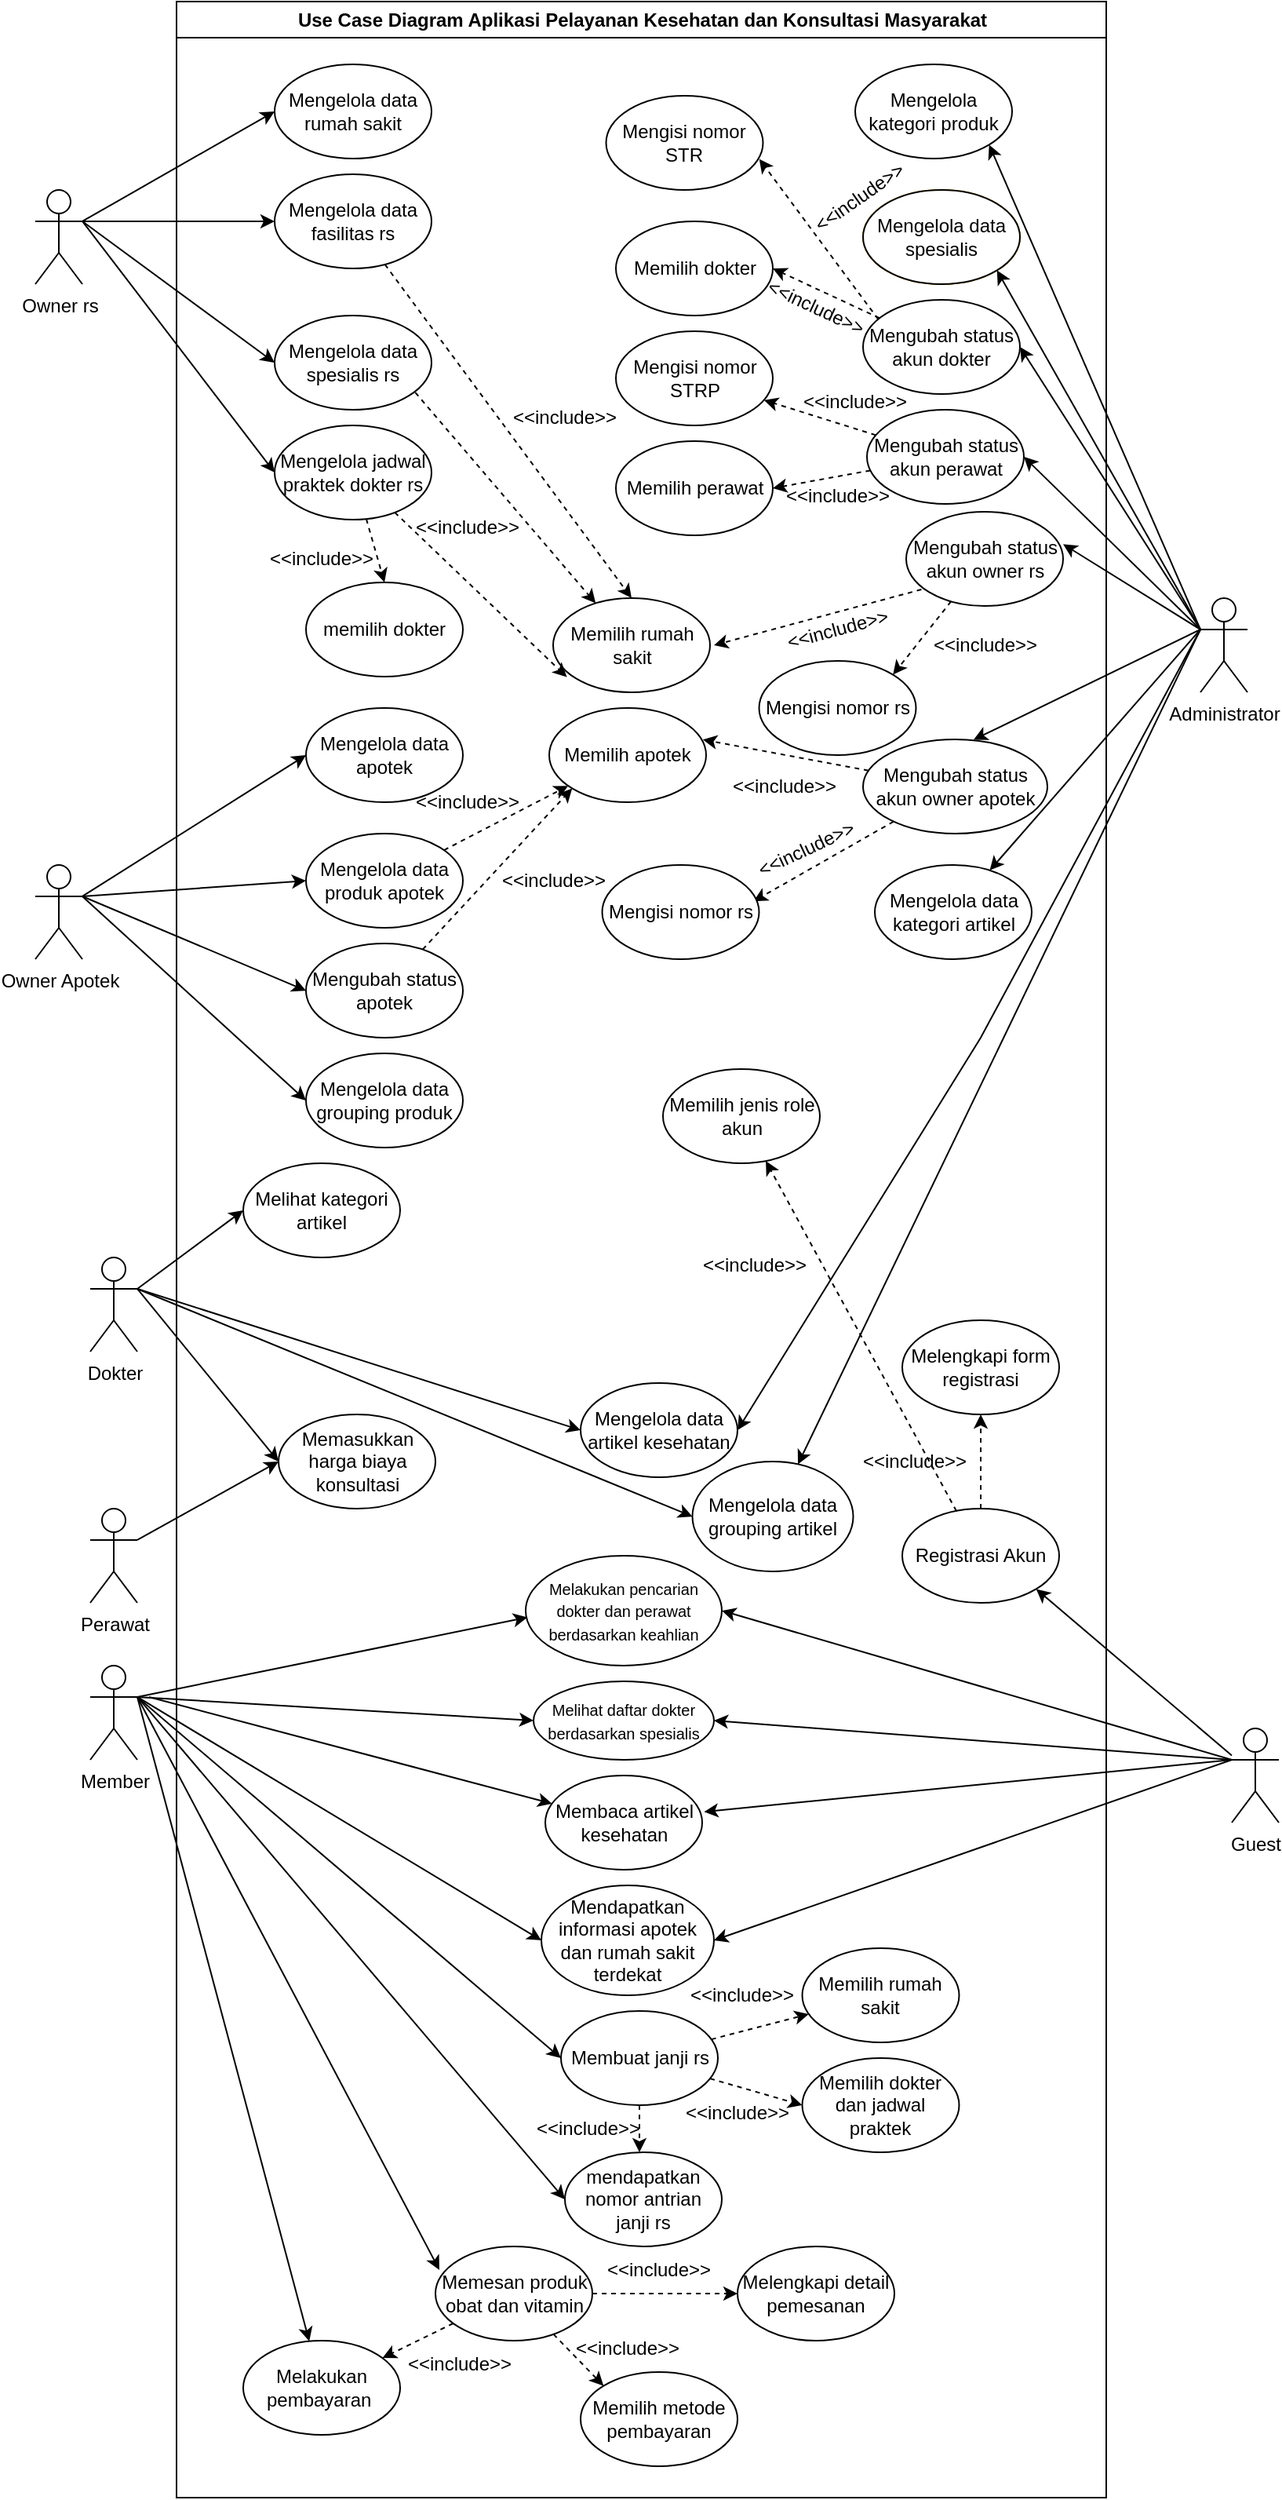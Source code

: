<mxfile version="20.8.16" type="device"><diagram name="Page-1" id="GvjLa5UEwB27prtnPr3w"><mxGraphModel dx="1480" dy="-1323" grid="1" gridSize="10" guides="1" tooltips="1" connect="1" arrows="1" fold="1" page="1" pageScale="1" pageWidth="850" pageHeight="1100" math="0" shadow="0"><root><mxCell id="0"/><mxCell id="1" parent="0"/><mxCell id="4GWOqWa7a7GXYhZyGFp1-2" value="Use Case Diagram Aplikasi Pelayanan Kesehatan dan Konsultasi Masyarakat" style="swimlane;whiteSpace=wrap;html=1;" parent="1" vertex="1"><mxGeometry x="197.5" y="2260" width="592.5" height="1590" as="geometry"/></mxCell><mxCell id="4GWOqWa7a7GXYhZyGFp1-3" style="rounded=0;orthogonalLoop=1;jettySize=auto;html=1;dashed=1;" parent="4GWOqWa7a7GXYhZyGFp1-2" source="4GWOqWa7a7GXYhZyGFp1-5" target="4GWOqWa7a7GXYhZyGFp1-6" edge="1"><mxGeometry relative="1" as="geometry"/></mxCell><mxCell id="4GWOqWa7a7GXYhZyGFp1-4" style="rounded=0;orthogonalLoop=1;jettySize=auto;html=1;dashed=1;" parent="4GWOqWa7a7GXYhZyGFp1-2" source="4GWOqWa7a7GXYhZyGFp1-5" target="4GWOqWa7a7GXYhZyGFp1-7" edge="1"><mxGeometry relative="1" as="geometry"/></mxCell><mxCell id="4GWOqWa7a7GXYhZyGFp1-5" value="Registrasi Akun" style="ellipse;whiteSpace=wrap;html=1;" parent="4GWOqWa7a7GXYhZyGFp1-2" vertex="1"><mxGeometry x="462.5" y="960" width="100" height="60" as="geometry"/></mxCell><mxCell id="4GWOqWa7a7GXYhZyGFp1-6" value="Melengkapi form registrasi" style="ellipse;whiteSpace=wrap;html=1;" parent="4GWOqWa7a7GXYhZyGFp1-2" vertex="1"><mxGeometry x="462.5" y="840" width="100" height="60" as="geometry"/></mxCell><mxCell id="4GWOqWa7a7GXYhZyGFp1-7" value="Memilih jenis role akun" style="ellipse;whiteSpace=wrap;html=1;" parent="4GWOqWa7a7GXYhZyGFp1-2" vertex="1"><mxGeometry x="310" y="680" width="100" height="60" as="geometry"/></mxCell><mxCell id="4GWOqWa7a7GXYhZyGFp1-8" value="&amp;lt;&amp;lt;include&amp;gt;&amp;gt;" style="text;html=1;strokeColor=none;fillColor=none;align=center;verticalAlign=middle;whiteSpace=wrap;rounded=0;" parent="4GWOqWa7a7GXYhZyGFp1-2" vertex="1"><mxGeometry x="338.75" y="790" width="60" height="30" as="geometry"/></mxCell><mxCell id="4GWOqWa7a7GXYhZyGFp1-9" value="&amp;lt;&amp;lt;include&amp;gt;&amp;gt;" style="text;html=1;strokeColor=none;fillColor=none;align=center;verticalAlign=middle;whiteSpace=wrap;rounded=0;" parent="4GWOqWa7a7GXYhZyGFp1-2" vertex="1"><mxGeometry x="440" y="915" width="60" height="30" as="geometry"/></mxCell><mxCell id="4GWOqWa7a7GXYhZyGFp1-13" value="Mengelola data rumah sakit" style="ellipse;whiteSpace=wrap;html=1;" parent="4GWOqWa7a7GXYhZyGFp1-2" vertex="1"><mxGeometry x="62.5" y="40" width="100" height="60" as="geometry"/></mxCell><mxCell id="4GWOqWa7a7GXYhZyGFp1-14" style="rounded=0;orthogonalLoop=1;jettySize=auto;html=1;dashed=1;entryX=0.5;entryY=0;entryDx=0;entryDy=0;" parent="4GWOqWa7a7GXYhZyGFp1-2" source="4GWOqWa7a7GXYhZyGFp1-15" target="4GWOqWa7a7GXYhZyGFp1-18" edge="1"><mxGeometry relative="1" as="geometry"/></mxCell><mxCell id="4GWOqWa7a7GXYhZyGFp1-15" value="Mengelola data fasilitas rs" style="ellipse;whiteSpace=wrap;html=1;" parent="4GWOqWa7a7GXYhZyGFp1-2" vertex="1"><mxGeometry x="62.5" y="110" width="100" height="60" as="geometry"/></mxCell><mxCell id="4GWOqWa7a7GXYhZyGFp1-16" style="rounded=0;orthogonalLoop=1;jettySize=auto;html=1;exitX=0.897;exitY=0.818;exitDx=0;exitDy=0;exitPerimeter=0;dashed=1;" parent="4GWOqWa7a7GXYhZyGFp1-2" source="4GWOqWa7a7GXYhZyGFp1-17" target="4GWOqWa7a7GXYhZyGFp1-18" edge="1"><mxGeometry relative="1" as="geometry"/></mxCell><mxCell id="4GWOqWa7a7GXYhZyGFp1-17" value="Mengelola data spesialis rs" style="ellipse;whiteSpace=wrap;html=1;" parent="4GWOqWa7a7GXYhZyGFp1-2" vertex="1"><mxGeometry x="62.5" y="200" width="100" height="60" as="geometry"/></mxCell><mxCell id="4GWOqWa7a7GXYhZyGFp1-18" value="Memilih rumah sakit" style="ellipse;whiteSpace=wrap;html=1;" parent="4GWOqWa7a7GXYhZyGFp1-2" vertex="1"><mxGeometry x="240" y="380" width="100" height="60" as="geometry"/></mxCell><mxCell id="4GWOqWa7a7GXYhZyGFp1-19" value="&amp;lt;&amp;lt;include&amp;gt;&amp;gt;" style="text;html=1;strokeColor=none;fillColor=none;align=center;verticalAlign=middle;whiteSpace=wrap;rounded=0;" parent="4GWOqWa7a7GXYhZyGFp1-2" vertex="1"><mxGeometry x="62.5" y="340" width="60" height="30" as="geometry"/></mxCell><mxCell id="4GWOqWa7a7GXYhZyGFp1-20" value="&amp;lt;&amp;lt;include&amp;gt;&amp;gt;" style="text;html=1;strokeColor=none;fillColor=none;align=center;verticalAlign=middle;whiteSpace=wrap;rounded=0;" parent="4GWOqWa7a7GXYhZyGFp1-2" vertex="1"><mxGeometry x="217.5" y="250" width="60" height="30" as="geometry"/></mxCell><mxCell id="4GWOqWa7a7GXYhZyGFp1-21" style="rounded=0;orthogonalLoop=1;jettySize=auto;html=1;entryX=0.088;entryY=0.839;entryDx=0;entryDy=0;entryPerimeter=0;dashed=1;" parent="4GWOqWa7a7GXYhZyGFp1-2" source="4GWOqWa7a7GXYhZyGFp1-23" target="4GWOqWa7a7GXYhZyGFp1-18" edge="1"><mxGeometry relative="1" as="geometry"/></mxCell><mxCell id="4GWOqWa7a7GXYhZyGFp1-22" style="rounded=0;orthogonalLoop=1;jettySize=auto;html=1;entryX=0.5;entryY=0;entryDx=0;entryDy=0;dashed=1;" parent="4GWOqWa7a7GXYhZyGFp1-2" source="4GWOqWa7a7GXYhZyGFp1-23" target="4GWOqWa7a7GXYhZyGFp1-24" edge="1"><mxGeometry relative="1" as="geometry"/></mxCell><mxCell id="4GWOqWa7a7GXYhZyGFp1-23" value="Mengelola jadwal praktek dokter rs" style="ellipse;whiteSpace=wrap;html=1;" parent="4GWOqWa7a7GXYhZyGFp1-2" vertex="1"><mxGeometry x="62.5" y="270" width="100" height="60" as="geometry"/></mxCell><mxCell id="4GWOqWa7a7GXYhZyGFp1-24" value="memilih dokter" style="ellipse;whiteSpace=wrap;html=1;" parent="4GWOqWa7a7GXYhZyGFp1-2" vertex="1"><mxGeometry x="82.5" y="370" width="100" height="60" as="geometry"/></mxCell><mxCell id="4GWOqWa7a7GXYhZyGFp1-26" value="Mengelola data apotek" style="ellipse;whiteSpace=wrap;html=1;" parent="4GWOqWa7a7GXYhZyGFp1-2" vertex="1"><mxGeometry x="82.5" y="450" width="100" height="60" as="geometry"/></mxCell><mxCell id="4GWOqWa7a7GXYhZyGFp1-27" value="" style="rounded=0;orthogonalLoop=1;jettySize=auto;html=1;dashed=1;" parent="4GWOqWa7a7GXYhZyGFp1-2" source="4GWOqWa7a7GXYhZyGFp1-28" target="4GWOqWa7a7GXYhZyGFp1-31" edge="1"><mxGeometry relative="1" as="geometry"/></mxCell><mxCell id="4GWOqWa7a7GXYhZyGFp1-28" value="Mengelola data produk apotek" style="ellipse;whiteSpace=wrap;html=1;" parent="4GWOqWa7a7GXYhZyGFp1-2" vertex="1"><mxGeometry x="82.5" y="530" width="100" height="60" as="geometry"/></mxCell><mxCell id="4GWOqWa7a7GXYhZyGFp1-29" style="rounded=0;orthogonalLoop=1;jettySize=auto;html=1;entryX=0;entryY=1;entryDx=0;entryDy=0;dashed=1;" parent="4GWOqWa7a7GXYhZyGFp1-2" source="4GWOqWa7a7GXYhZyGFp1-30" target="4GWOqWa7a7GXYhZyGFp1-31" edge="1"><mxGeometry relative="1" as="geometry"/></mxCell><mxCell id="4GWOqWa7a7GXYhZyGFp1-30" value="Mengubah status apotek" style="ellipse;whiteSpace=wrap;html=1;" parent="4GWOqWa7a7GXYhZyGFp1-2" vertex="1"><mxGeometry x="82.5" y="600" width="100" height="60" as="geometry"/></mxCell><mxCell id="4GWOqWa7a7GXYhZyGFp1-31" value="Memilih apotek" style="ellipse;whiteSpace=wrap;html=1;" parent="4GWOqWa7a7GXYhZyGFp1-2" vertex="1"><mxGeometry x="237.5" y="450" width="100" height="60" as="geometry"/></mxCell><mxCell id="4GWOqWa7a7GXYhZyGFp1-32" value="&amp;lt;&amp;lt;include&amp;gt;&amp;gt;" style="text;html=1;strokeColor=none;fillColor=none;align=center;verticalAlign=middle;whiteSpace=wrap;rounded=0;" parent="4GWOqWa7a7GXYhZyGFp1-2" vertex="1"><mxGeometry x="155" y="470" width="60" height="80" as="geometry"/></mxCell><mxCell id="4GWOqWa7a7GXYhZyGFp1-33" value="&amp;lt;&amp;lt;include&amp;gt;&amp;gt;" style="text;html=1;strokeColor=none;fillColor=none;align=center;verticalAlign=middle;whiteSpace=wrap;rounded=0;" parent="4GWOqWa7a7GXYhZyGFp1-2" vertex="1"><mxGeometry x="210" y="520" width="60" height="80" as="geometry"/></mxCell><mxCell id="4GWOqWa7a7GXYhZyGFp1-35" value="Mengelola data grouping produk" style="ellipse;whiteSpace=wrap;html=1;" parent="4GWOqWa7a7GXYhZyGFp1-2" vertex="1"><mxGeometry x="82.5" y="670" width="100" height="60" as="geometry"/></mxCell><mxCell id="4GWOqWa7a7GXYhZyGFp1-36" value="Mengelola data artikel kesehatan" style="ellipse;whiteSpace=wrap;html=1;" parent="4GWOqWa7a7GXYhZyGFp1-2" vertex="1"><mxGeometry x="257.5" y="880" width="100" height="60" as="geometry"/></mxCell><mxCell id="4GWOqWa7a7GXYhZyGFp1-37" value="Melihat kategori artikel" style="ellipse;whiteSpace=wrap;html=1;" parent="4GWOqWa7a7GXYhZyGFp1-2" vertex="1"><mxGeometry x="42.5" y="740" width="100" height="60" as="geometry"/></mxCell><mxCell id="4GWOqWa7a7GXYhZyGFp1-38" value="Mengelola data grouping artikel" style="ellipse;whiteSpace=wrap;html=1;" parent="4GWOqWa7a7GXYhZyGFp1-2" vertex="1"><mxGeometry x="328.75" y="930" width="102.5" height="70" as="geometry"/></mxCell><mxCell id="4GWOqWa7a7GXYhZyGFp1-40" value="Memasukkan harga biaya konsultasi" style="ellipse;whiteSpace=wrap;html=1;fillColor=default;strokeColor=default;" parent="4GWOqWa7a7GXYhZyGFp1-2" vertex="1"><mxGeometry x="65" y="900" width="100" height="60" as="geometry"/></mxCell><mxCell id="4GWOqWa7a7GXYhZyGFp1-41" value="Membaca artikel kesehatan" style="ellipse;whiteSpace=wrap;html=1;" parent="4GWOqWa7a7GXYhZyGFp1-2" vertex="1"><mxGeometry x="235" y="1130" width="100" height="60" as="geometry"/></mxCell><mxCell id="4GWOqWa7a7GXYhZyGFp1-42" value="Mendapatkan informasi apotek dan rumah sakit terdekat" style="ellipse;whiteSpace=wrap;html=1;" parent="4GWOqWa7a7GXYhZyGFp1-2" vertex="1"><mxGeometry x="232.5" y="1200" width="110" height="70" as="geometry"/></mxCell><mxCell id="4GWOqWa7a7GXYhZyGFp1-43" style="rounded=0;orthogonalLoop=1;jettySize=auto;html=1;dashed=1;" parent="4GWOqWa7a7GXYhZyGFp1-2" source="4GWOqWa7a7GXYhZyGFp1-46" target="4GWOqWa7a7GXYhZyGFp1-47" edge="1"><mxGeometry relative="1" as="geometry"/></mxCell><mxCell id="4GWOqWa7a7GXYhZyGFp1-44" style="rounded=0;orthogonalLoop=1;jettySize=auto;html=1;entryX=0;entryY=0.5;entryDx=0;entryDy=0;dashed=1;" parent="4GWOqWa7a7GXYhZyGFp1-2" source="4GWOqWa7a7GXYhZyGFp1-46" target="4GWOqWa7a7GXYhZyGFp1-48" edge="1"><mxGeometry relative="1" as="geometry"/></mxCell><mxCell id="4GWOqWa7a7GXYhZyGFp1-45" style="edgeStyle=orthogonalEdgeStyle;rounded=0;orthogonalLoop=1;jettySize=auto;html=1;entryX=0.5;entryY=0;entryDx=0;entryDy=0;dashed=1;" parent="4GWOqWa7a7GXYhZyGFp1-2" source="4GWOqWa7a7GXYhZyGFp1-46" edge="1"><mxGeometry relative="1" as="geometry"><mxPoint x="295" y="1370" as="targetPoint"/></mxGeometry></mxCell><mxCell id="4GWOqWa7a7GXYhZyGFp1-46" value="Membuat janji rs" style="ellipse;whiteSpace=wrap;html=1;" parent="4GWOqWa7a7GXYhZyGFp1-2" vertex="1"><mxGeometry x="245" y="1280" width="100" height="60" as="geometry"/></mxCell><mxCell id="4GWOqWa7a7GXYhZyGFp1-47" value="Memilih rumah sakit" style="ellipse;whiteSpace=wrap;html=1;" parent="4GWOqWa7a7GXYhZyGFp1-2" vertex="1"><mxGeometry x="398.75" y="1240" width="100" height="60" as="geometry"/></mxCell><mxCell id="4GWOqWa7a7GXYhZyGFp1-48" value="Memilih dokter dan jadwal praktek" style="ellipse;whiteSpace=wrap;html=1;" parent="4GWOqWa7a7GXYhZyGFp1-2" vertex="1"><mxGeometry x="398.75" y="1310" width="100" height="60" as="geometry"/></mxCell><mxCell id="4GWOqWa7a7GXYhZyGFp1-49" value="&amp;lt;&amp;lt;include&amp;gt;&amp;gt;" style="text;html=1;strokeColor=none;fillColor=none;align=center;verticalAlign=middle;whiteSpace=wrap;rounded=0;" parent="4GWOqWa7a7GXYhZyGFp1-2" vertex="1"><mxGeometry x="330" y="1255" width="60" height="30" as="geometry"/></mxCell><mxCell id="4GWOqWa7a7GXYhZyGFp1-50" value="&amp;lt;&amp;lt;include&amp;gt;&amp;gt;" style="text;html=1;strokeColor=none;fillColor=none;align=center;verticalAlign=middle;whiteSpace=wrap;rounded=0;" parent="4GWOqWa7a7GXYhZyGFp1-2" vertex="1"><mxGeometry x="327.5" y="1330" width="60" height="30" as="geometry"/></mxCell><mxCell id="4GWOqWa7a7GXYhZyGFp1-51" value="mendapatkan nomor antrian janji rs" style="ellipse;whiteSpace=wrap;html=1;" parent="4GWOqWa7a7GXYhZyGFp1-2" vertex="1"><mxGeometry x="247.5" y="1370" width="100" height="60" as="geometry"/></mxCell><mxCell id="4GWOqWa7a7GXYhZyGFp1-52" value="&amp;lt;&amp;lt;include&amp;gt;&amp;gt;" style="text;html=1;strokeColor=none;fillColor=none;align=center;verticalAlign=middle;whiteSpace=wrap;rounded=0;" parent="4GWOqWa7a7GXYhZyGFp1-2" vertex="1"><mxGeometry x="232.5" y="1340" width="60" height="30" as="geometry"/></mxCell><mxCell id="4GWOqWa7a7GXYhZyGFp1-53" value="" style="edgeStyle=orthogonalEdgeStyle;rounded=0;orthogonalLoop=1;jettySize=auto;html=1;dashed=1;" parent="4GWOqWa7a7GXYhZyGFp1-2" source="4GWOqWa7a7GXYhZyGFp1-56" target="4GWOqWa7a7GXYhZyGFp1-57" edge="1"><mxGeometry relative="1" as="geometry"/></mxCell><mxCell id="4GWOqWa7a7GXYhZyGFp1-54" style="rounded=0;orthogonalLoop=1;jettySize=auto;html=1;entryX=0;entryY=0;entryDx=0;entryDy=0;dashed=1;" parent="4GWOqWa7a7GXYhZyGFp1-2" source="4GWOqWa7a7GXYhZyGFp1-56" target="4GWOqWa7a7GXYhZyGFp1-58" edge="1"><mxGeometry relative="1" as="geometry"/></mxCell><mxCell id="4GWOqWa7a7GXYhZyGFp1-55" style="rounded=0;orthogonalLoop=1;jettySize=auto;html=1;dashed=1;" parent="4GWOqWa7a7GXYhZyGFp1-2" source="4GWOqWa7a7GXYhZyGFp1-56" target="4GWOqWa7a7GXYhZyGFp1-61" edge="1"><mxGeometry relative="1" as="geometry"/></mxCell><mxCell id="4GWOqWa7a7GXYhZyGFp1-56" value="Memesan produk obat dan vitamin" style="ellipse;whiteSpace=wrap;html=1;fillColor=default;strokeColor=default;" parent="4GWOqWa7a7GXYhZyGFp1-2" vertex="1"><mxGeometry x="165" y="1430" width="100" height="60" as="geometry"/></mxCell><mxCell id="4GWOqWa7a7GXYhZyGFp1-57" value="Melengkapi detail pemesanan" style="ellipse;whiteSpace=wrap;html=1;" parent="4GWOqWa7a7GXYhZyGFp1-2" vertex="1"><mxGeometry x="357.5" y="1430" width="100" height="60" as="geometry"/></mxCell><mxCell id="4GWOqWa7a7GXYhZyGFp1-58" value="Memilih metode pembayaran" style="ellipse;whiteSpace=wrap;html=1;" parent="4GWOqWa7a7GXYhZyGFp1-2" vertex="1"><mxGeometry x="257.5" y="1510" width="100" height="60" as="geometry"/></mxCell><mxCell id="4GWOqWa7a7GXYhZyGFp1-59" value="&amp;lt;&amp;lt;include&amp;gt;&amp;gt;" style="text;html=1;strokeColor=none;fillColor=none;align=center;verticalAlign=middle;whiteSpace=wrap;rounded=0;" parent="4GWOqWa7a7GXYhZyGFp1-2" vertex="1"><mxGeometry x="150" y="1490" width="60" height="30" as="geometry"/></mxCell><mxCell id="4GWOqWa7a7GXYhZyGFp1-60" value="&amp;lt;&amp;lt;include&amp;gt;&amp;gt;" style="text;html=1;strokeColor=none;fillColor=none;align=center;verticalAlign=middle;whiteSpace=wrap;rounded=0;" parent="4GWOqWa7a7GXYhZyGFp1-2" vertex="1"><mxGeometry x="257.5" y="1480" width="60" height="30" as="geometry"/></mxCell><mxCell id="4GWOqWa7a7GXYhZyGFp1-61" value="Melakukan pembayaran&amp;nbsp;" style="ellipse;whiteSpace=wrap;html=1;" parent="4GWOqWa7a7GXYhZyGFp1-2" vertex="1"><mxGeometry x="42.5" y="1490" width="100" height="60" as="geometry"/></mxCell><mxCell id="4GWOqWa7a7GXYhZyGFp1-62" value="Mengelola kategori produk" style="ellipse;whiteSpace=wrap;html=1;fillColor=default;strokeColor=default;" parent="4GWOqWa7a7GXYhZyGFp1-2" vertex="1"><mxGeometry x="432.5" y="40" width="100" height="60" as="geometry"/></mxCell><mxCell id="4GWOqWa7a7GXYhZyGFp1-63" value="Mengelola data spesialis" style="ellipse;whiteSpace=wrap;html=1;fillColor=default;strokeColor=#d79b00;" parent="4GWOqWa7a7GXYhZyGFp1-2" vertex="1"><mxGeometry x="437.5" y="120" width="100" height="60" as="geometry"/></mxCell><mxCell id="4GWOqWa7a7GXYhZyGFp1-64" value="Mengubah status akun dokter" style="ellipse;whiteSpace=wrap;html=1;fillColor=default;strokeColor=default;" parent="4GWOqWa7a7GXYhZyGFp1-2" vertex="1"><mxGeometry x="437.5" y="190" width="100" height="60" as="geometry"/></mxCell><mxCell id="4GWOqWa7a7GXYhZyGFp1-65" value="Mengisi nomor STR" style="ellipse;whiteSpace=wrap;html=1;" parent="4GWOqWa7a7GXYhZyGFp1-2" vertex="1"><mxGeometry x="273.75" y="60" width="100" height="60" as="geometry"/></mxCell><mxCell id="4GWOqWa7a7GXYhZyGFp1-66" style="rounded=0;orthogonalLoop=1;jettySize=auto;html=1;entryX=0.976;entryY=0.671;entryDx=0;entryDy=0;entryPerimeter=0;dashed=1;exitX=0.097;exitY=0.207;exitDx=0;exitDy=0;exitPerimeter=0;" parent="4GWOqWa7a7GXYhZyGFp1-2" source="4GWOqWa7a7GXYhZyGFp1-64" target="4GWOqWa7a7GXYhZyGFp1-65" edge="1"><mxGeometry relative="1" as="geometry"/></mxCell><mxCell id="4GWOqWa7a7GXYhZyGFp1-67" value="Memilih dokter" style="ellipse;whiteSpace=wrap;html=1;" parent="4GWOqWa7a7GXYhZyGFp1-2" vertex="1"><mxGeometry x="280" y="140" width="100" height="60" as="geometry"/></mxCell><mxCell id="4GWOqWa7a7GXYhZyGFp1-68" style="rounded=0;orthogonalLoop=1;jettySize=auto;html=1;entryX=1;entryY=0.5;entryDx=0;entryDy=0;dashed=1;" parent="4GWOqWa7a7GXYhZyGFp1-2" source="4GWOqWa7a7GXYhZyGFp1-64" target="4GWOqWa7a7GXYhZyGFp1-67" edge="1"><mxGeometry relative="1" as="geometry"/></mxCell><mxCell id="4GWOqWa7a7GXYhZyGFp1-69" value="&amp;lt;&amp;lt;include&amp;gt;&amp;gt;" style="text;html=1;strokeColor=none;fillColor=none;align=center;verticalAlign=middle;whiteSpace=wrap;rounded=0;" parent="4GWOqWa7a7GXYhZyGFp1-2" vertex="1"><mxGeometry x="402.5" y="240" width="60" height="30" as="geometry"/></mxCell><mxCell id="4GWOqWa7a7GXYhZyGFp1-70" value="Mengubah status akun perawat" style="ellipse;whiteSpace=wrap;html=1;fillColor=default;strokeColor=default;" parent="4GWOqWa7a7GXYhZyGFp1-2" vertex="1"><mxGeometry x="440" y="260" width="100" height="60" as="geometry"/></mxCell><mxCell id="4GWOqWa7a7GXYhZyGFp1-71" value="Mengisi nomor STRP" style="ellipse;whiteSpace=wrap;html=1;" parent="4GWOqWa7a7GXYhZyGFp1-2" vertex="1"><mxGeometry x="280" y="210" width="100" height="60" as="geometry"/></mxCell><mxCell id="4GWOqWa7a7GXYhZyGFp1-72" value="" style="rounded=0;orthogonalLoop=1;jettySize=auto;html=1;dashed=1;" parent="4GWOqWa7a7GXYhZyGFp1-2" source="4GWOqWa7a7GXYhZyGFp1-70" target="4GWOqWa7a7GXYhZyGFp1-71" edge="1"><mxGeometry relative="1" as="geometry"/></mxCell><mxCell id="4GWOqWa7a7GXYhZyGFp1-73" value="Memilih perawat" style="ellipse;whiteSpace=wrap;html=1;" parent="4GWOqWa7a7GXYhZyGFp1-2" vertex="1"><mxGeometry x="280" y="280" width="100" height="60" as="geometry"/></mxCell><mxCell id="4GWOqWa7a7GXYhZyGFp1-74" style="rounded=0;orthogonalLoop=1;jettySize=auto;html=1;entryX=1;entryY=0.5;entryDx=0;entryDy=0;dashed=1;" parent="4GWOqWa7a7GXYhZyGFp1-2" source="4GWOqWa7a7GXYhZyGFp1-70" target="4GWOqWa7a7GXYhZyGFp1-73" edge="1"><mxGeometry relative="1" as="geometry"/></mxCell><mxCell id="4GWOqWa7a7GXYhZyGFp1-75" value="&amp;lt;&amp;lt;include&amp;gt;&amp;gt;" style="text;html=1;strokeColor=none;fillColor=none;align=center;verticalAlign=middle;whiteSpace=wrap;rounded=0;" parent="4GWOqWa7a7GXYhZyGFp1-2" vertex="1"><mxGeometry x="391.25" y="300" width="60" height="30" as="geometry"/></mxCell><mxCell id="4GWOqWa7a7GXYhZyGFp1-76" value="&amp;lt;&amp;lt;include&amp;gt;&amp;gt;" style="text;html=1;strokeColor=none;fillColor=none;align=center;verticalAlign=middle;whiteSpace=wrap;rounded=0;rotation=25;" parent="4GWOqWa7a7GXYhZyGFp1-2" vertex="1"><mxGeometry x="377.5" y="180" width="60" height="30" as="geometry"/></mxCell><mxCell id="4GWOqWa7a7GXYhZyGFp1-77" value="&amp;lt;&amp;lt;include&amp;gt;&amp;gt;" style="text;html=1;strokeColor=none;fillColor=none;align=center;verticalAlign=middle;whiteSpace=wrap;rounded=0;rotation=-35;" parent="4GWOqWa7a7GXYhZyGFp1-2" vertex="1"><mxGeometry x="405" y="110" width="60" height="30" as="geometry"/></mxCell><mxCell id="4GWOqWa7a7GXYhZyGFp1-78" value="Mengubah status akun owner rs" style="ellipse;whiteSpace=wrap;html=1;fillColor=default;strokeColor=default;" parent="4GWOqWa7a7GXYhZyGFp1-2" vertex="1"><mxGeometry x="465" y="325" width="100" height="60" as="geometry"/></mxCell><mxCell id="4GWOqWa7a7GXYhZyGFp1-79" value="Mengisi nomor rs" style="ellipse;whiteSpace=wrap;html=1;" parent="4GWOqWa7a7GXYhZyGFp1-2" vertex="1"><mxGeometry x="371.25" y="420" width="100" height="60" as="geometry"/></mxCell><mxCell id="4GWOqWa7a7GXYhZyGFp1-80" style="rounded=0;orthogonalLoop=1;jettySize=auto;html=1;exitX=0.097;exitY=0.825;exitDx=0;exitDy=0;dashed=1;exitPerimeter=0;" parent="4GWOqWa7a7GXYhZyGFp1-2" source="4GWOqWa7a7GXYhZyGFp1-78" edge="1"><mxGeometry relative="1" as="geometry"><mxPoint x="480" y="1050" as="sourcePoint"/><mxPoint x="342.5" y="410" as="targetPoint"/></mxGeometry></mxCell><mxCell id="4GWOqWa7a7GXYhZyGFp1-81" style="rounded=0;orthogonalLoop=1;jettySize=auto;html=1;entryX=1;entryY=0;entryDx=0;entryDy=0;dashed=1;" parent="4GWOqWa7a7GXYhZyGFp1-2" source="4GWOqWa7a7GXYhZyGFp1-78" target="4GWOqWa7a7GXYhZyGFp1-79" edge="1"><mxGeometry relative="1" as="geometry"/></mxCell><mxCell id="4GWOqWa7a7GXYhZyGFp1-82" value="&amp;lt;&amp;lt;include&amp;gt;&amp;gt;" style="text;html=1;strokeColor=none;fillColor=none;align=center;verticalAlign=middle;whiteSpace=wrap;rounded=0;rotation=0;" parent="4GWOqWa7a7GXYhZyGFp1-2" vertex="1"><mxGeometry x="485" y="395" width="60" height="30" as="geometry"/></mxCell><mxCell id="4GWOqWa7a7GXYhZyGFp1-83" value="&amp;lt;&amp;lt;include&amp;gt;&amp;gt;" style="text;html=1;strokeColor=none;fillColor=none;align=center;verticalAlign=middle;whiteSpace=wrap;rounded=0;rotation=-15;" parent="4GWOqWa7a7GXYhZyGFp1-2" vertex="1"><mxGeometry x="391.25" y="385" width="60" height="30" as="geometry"/></mxCell><mxCell id="4GWOqWa7a7GXYhZyGFp1-84" value="&amp;lt;&amp;lt;include&amp;gt;&amp;gt;" style="text;html=1;strokeColor=none;fillColor=none;align=center;verticalAlign=middle;whiteSpace=wrap;rounded=0;" parent="4GWOqWa7a7GXYhZyGFp1-2" vertex="1"><mxGeometry x="277.5" y="1430" width="60" height="30" as="geometry"/></mxCell><mxCell id="4GWOqWa7a7GXYhZyGFp1-85" style="rounded=0;orthogonalLoop=1;jettySize=auto;html=1;entryX=0.979;entryY=0.336;entryDx=0;entryDy=0;dashed=1;entryPerimeter=0;" parent="4GWOqWa7a7GXYhZyGFp1-2" source="4GWOqWa7a7GXYhZyGFp1-87" target="4GWOqWa7a7GXYhZyGFp1-31" edge="1"><mxGeometry relative="1" as="geometry"><mxPoint x="435" y="620" as="targetPoint"/></mxGeometry></mxCell><mxCell id="4GWOqWa7a7GXYhZyGFp1-86" style="rounded=0;orthogonalLoop=1;jettySize=auto;html=1;entryX=0.964;entryY=0.386;entryDx=0;entryDy=0;entryPerimeter=0;dashed=1;" parent="4GWOqWa7a7GXYhZyGFp1-2" source="4GWOqWa7a7GXYhZyGFp1-87" target="4GWOqWa7a7GXYhZyGFp1-89" edge="1"><mxGeometry relative="1" as="geometry"/></mxCell><mxCell id="4GWOqWa7a7GXYhZyGFp1-87" value="Mengubah status akun owner apotek" style="ellipse;whiteSpace=wrap;html=1;fillColor=default;strokeColor=default;" parent="4GWOqWa7a7GXYhZyGFp1-2" vertex="1"><mxGeometry x="437.5" y="470" width="117.5" height="60" as="geometry"/></mxCell><mxCell id="4GWOqWa7a7GXYhZyGFp1-88" style="edgeStyle=orthogonalEdgeStyle;rounded=0;orthogonalLoop=1;jettySize=auto;html=1;exitX=0.5;exitY=1;exitDx=0;exitDy=0;" parent="4GWOqWa7a7GXYhZyGFp1-2" source="4GWOqWa7a7GXYhZyGFp1-63" target="4GWOqWa7a7GXYhZyGFp1-63" edge="1"><mxGeometry relative="1" as="geometry"/></mxCell><mxCell id="4GWOqWa7a7GXYhZyGFp1-89" value="Mengisi nomor rs" style="ellipse;whiteSpace=wrap;html=1;" parent="4GWOqWa7a7GXYhZyGFp1-2" vertex="1"><mxGeometry x="271.25" y="550" width="100" height="60" as="geometry"/></mxCell><mxCell id="4GWOqWa7a7GXYhZyGFp1-90" value="&amp;lt;&amp;lt;include&amp;gt;&amp;gt;" style="text;html=1;strokeColor=none;fillColor=none;align=center;verticalAlign=middle;whiteSpace=wrap;rounded=0;" parent="4GWOqWa7a7GXYhZyGFp1-2" vertex="1"><mxGeometry x="357.5" y="480" width="60" height="40" as="geometry"/></mxCell><mxCell id="4GWOqWa7a7GXYhZyGFp1-91" value="&amp;lt;&amp;lt;include&amp;gt;&amp;gt;" style="text;html=1;strokeColor=none;fillColor=none;align=center;verticalAlign=middle;whiteSpace=wrap;rounded=0;rotation=-25;" parent="4GWOqWa7a7GXYhZyGFp1-2" vertex="1"><mxGeometry x="371.25" y="520" width="60" height="40" as="geometry"/></mxCell><mxCell id="4GWOqWa7a7GXYhZyGFp1-92" value="Mengelola data kategori artikel" style="ellipse;whiteSpace=wrap;html=1;fillColor=default;strokeColor=default;" parent="4GWOqWa7a7GXYhZyGFp1-2" vertex="1"><mxGeometry x="445" y="550" width="100" height="60" as="geometry"/></mxCell><mxCell id="4GWOqWa7a7GXYhZyGFp1-95" value="&lt;font style=&quot;font-size: 10px;&quot;&gt;Melakukan pencarian dokter dan perawat berdasarkan keahlian&lt;/font&gt;" style="ellipse;whiteSpace=wrap;html=1;" parent="4GWOqWa7a7GXYhZyGFp1-2" vertex="1"><mxGeometry x="222.5" y="990" width="125" height="70" as="geometry"/></mxCell><mxCell id="4GWOqWa7a7GXYhZyGFp1-96" value="&lt;span style=&quot;font-size: 10px;&quot;&gt;Melihat daftar dokter berdasarkan spesialis&lt;/span&gt;" style="ellipse;whiteSpace=wrap;html=1;" parent="4GWOqWa7a7GXYhZyGFp1-2" vertex="1"><mxGeometry x="227.5" y="1070" width="115" height="50" as="geometry"/></mxCell><mxCell id="4GWOqWa7a7GXYhZyGFp1-97" value="Mengelola data spesialis" style="ellipse;whiteSpace=wrap;html=1;fillColor=default;strokeColor=default;" parent="4GWOqWa7a7GXYhZyGFp1-2" vertex="1"><mxGeometry x="437.5" y="120" width="100" height="60" as="geometry"/></mxCell><mxCell id="4GWOqWa7a7GXYhZyGFp1-158" value="&amp;lt;&amp;lt;include&amp;gt;&amp;gt;" style="text;html=1;strokeColor=none;fillColor=none;align=center;verticalAlign=middle;whiteSpace=wrap;rounded=0;" parent="4GWOqWa7a7GXYhZyGFp1-2" vertex="1"><mxGeometry x="155" y="320" width="60" height="30" as="geometry"/></mxCell><mxCell id="4GWOqWa7a7GXYhZyGFp1-101" style="rounded=0;orthogonalLoop=1;jettySize=auto;html=1;entryX=0;entryY=0.5;entryDx=0;entryDy=0;exitX=1;exitY=0.333;exitDx=0;exitDy=0;exitPerimeter=0;" parent="1" source="4GWOqWa7a7GXYhZyGFp1-105" target="4GWOqWa7a7GXYhZyGFp1-13" edge="1"><mxGeometry relative="1" as="geometry"/></mxCell><mxCell id="4GWOqWa7a7GXYhZyGFp1-102" style="rounded=0;orthogonalLoop=1;jettySize=auto;html=1;entryX=0;entryY=0.5;entryDx=0;entryDy=0;" parent="1" target="4GWOqWa7a7GXYhZyGFp1-17" edge="1"><mxGeometry relative="1" as="geometry"><mxPoint x="137.5" y="2400" as="sourcePoint"/></mxGeometry></mxCell><mxCell id="4GWOqWa7a7GXYhZyGFp1-103" style="rounded=0;orthogonalLoop=1;jettySize=auto;html=1;entryX=0;entryY=0.5;entryDx=0;entryDy=0;" parent="1" target="4GWOqWa7a7GXYhZyGFp1-15" edge="1"><mxGeometry relative="1" as="geometry"><mxPoint x="137.5" y="2400" as="sourcePoint"/></mxGeometry></mxCell><mxCell id="4GWOqWa7a7GXYhZyGFp1-104" style="rounded=0;orthogonalLoop=1;jettySize=auto;html=1;entryX=0;entryY=0.5;entryDx=0;entryDy=0;exitX=1;exitY=0.333;exitDx=0;exitDy=0;exitPerimeter=0;" parent="1" source="4GWOqWa7a7GXYhZyGFp1-105" target="4GWOqWa7a7GXYhZyGFp1-23" edge="1"><mxGeometry relative="1" as="geometry"/></mxCell><mxCell id="4GWOqWa7a7GXYhZyGFp1-105" value="Owner rs" style="shape=umlActor;verticalLabelPosition=bottom;verticalAlign=top;html=1;outlineConnect=0;" parent="1" vertex="1"><mxGeometry x="107.5" y="2380" width="30" height="60" as="geometry"/></mxCell><mxCell id="4GWOqWa7a7GXYhZyGFp1-108" style="rounded=0;orthogonalLoop=1;jettySize=auto;html=1;entryX=0;entryY=0.5;entryDx=0;entryDy=0;exitX=1;exitY=0.333;exitDx=0;exitDy=0;exitPerimeter=0;" parent="1" source="4GWOqWa7a7GXYhZyGFp1-113" target="4GWOqWa7a7GXYhZyGFp1-26" edge="1"><mxGeometry relative="1" as="geometry"/></mxCell><mxCell id="4GWOqWa7a7GXYhZyGFp1-109" style="rounded=0;orthogonalLoop=1;jettySize=auto;html=1;entryX=0;entryY=0.5;entryDx=0;entryDy=0;exitX=1;exitY=0.333;exitDx=0;exitDy=0;exitPerimeter=0;" parent="1" source="4GWOqWa7a7GXYhZyGFp1-113" target="4GWOqWa7a7GXYhZyGFp1-28" edge="1"><mxGeometry relative="1" as="geometry"/></mxCell><mxCell id="4GWOqWa7a7GXYhZyGFp1-110" style="rounded=0;orthogonalLoop=1;jettySize=auto;html=1;entryX=0;entryY=0.5;entryDx=0;entryDy=0;exitX=1;exitY=0.333;exitDx=0;exitDy=0;exitPerimeter=0;" parent="1" source="4GWOqWa7a7GXYhZyGFp1-113" target="4GWOqWa7a7GXYhZyGFp1-30" edge="1"><mxGeometry relative="1" as="geometry"/></mxCell><mxCell id="4GWOqWa7a7GXYhZyGFp1-112" style="rounded=0;orthogonalLoop=1;jettySize=auto;html=1;entryX=0;entryY=0.5;entryDx=0;entryDy=0;exitX=1;exitY=0.333;exitDx=0;exitDy=0;exitPerimeter=0;" parent="1" source="4GWOqWa7a7GXYhZyGFp1-113" target="4GWOqWa7a7GXYhZyGFp1-35" edge="1"><mxGeometry relative="1" as="geometry"/></mxCell><mxCell id="4GWOqWa7a7GXYhZyGFp1-113" value="Owner Apotek" style="shape=umlActor;verticalLabelPosition=bottom;verticalAlign=top;html=1;outlineConnect=0;" parent="1" vertex="1"><mxGeometry x="107.5" y="2810" width="30" height="60" as="geometry"/></mxCell><mxCell id="4GWOqWa7a7GXYhZyGFp1-116" style="rounded=0;orthogonalLoop=1;jettySize=auto;html=1;entryX=0;entryY=0.5;entryDx=0;entryDy=0;exitX=1;exitY=0.333;exitDx=0;exitDy=0;exitPerimeter=0;" parent="1" source="4GWOqWa7a7GXYhZyGFp1-119" target="4GWOqWa7a7GXYhZyGFp1-37" edge="1"><mxGeometry relative="1" as="geometry"/></mxCell><mxCell id="4GWOqWa7a7GXYhZyGFp1-118" style="rounded=0;orthogonalLoop=1;jettySize=auto;html=1;entryX=0;entryY=0.5;entryDx=0;entryDy=0;exitX=1;exitY=0.333;exitDx=0;exitDy=0;exitPerimeter=0;" parent="1" source="4GWOqWa7a7GXYhZyGFp1-119" target="4GWOqWa7a7GXYhZyGFp1-40" edge="1"><mxGeometry relative="1" as="geometry"><mxPoint x="180" y="3080" as="sourcePoint"/></mxGeometry></mxCell><mxCell id="4GWOqWa7a7GXYhZyGFp1-119" value="Dokter" style="shape=umlActor;verticalLabelPosition=bottom;verticalAlign=top;html=1;outlineConnect=0;" parent="1" vertex="1"><mxGeometry x="142.5" y="3060" width="30" height="60" as="geometry"/></mxCell><mxCell id="4GWOqWa7a7GXYhZyGFp1-123" style="rounded=0;orthogonalLoop=1;jettySize=auto;html=1;entryX=0;entryY=0.5;entryDx=0;entryDy=0;exitX=1;exitY=0.333;exitDx=0;exitDy=0;exitPerimeter=0;" parent="1" source="4GWOqWa7a7GXYhZyGFp1-124" target="4GWOqWa7a7GXYhZyGFp1-40" edge="1"><mxGeometry relative="1" as="geometry"/></mxCell><mxCell id="4GWOqWa7a7GXYhZyGFp1-124" value="Perawat" style="shape=umlActor;verticalLabelPosition=bottom;verticalAlign=top;html=1;outlineConnect=0;" parent="1" vertex="1"><mxGeometry x="142.5" y="3220" width="30" height="60" as="geometry"/></mxCell><mxCell id="4GWOqWa7a7GXYhZyGFp1-128" style="rounded=0;orthogonalLoop=1;jettySize=auto;html=1;" parent="1" target="4GWOqWa7a7GXYhZyGFp1-41" edge="1"><mxGeometry relative="1" as="geometry"><mxPoint x="180" y="3340" as="sourcePoint"/></mxGeometry></mxCell><mxCell id="4GWOqWa7a7GXYhZyGFp1-129" style="rounded=0;orthogonalLoop=1;jettySize=auto;html=1;entryX=0;entryY=0.5;entryDx=0;entryDy=0;exitX=1;exitY=0.333;exitDx=0;exitDy=0;exitPerimeter=0;" parent="1" source="4GWOqWa7a7GXYhZyGFp1-136" target="4GWOqWa7a7GXYhZyGFp1-42" edge="1"><mxGeometry relative="1" as="geometry"/></mxCell><mxCell id="4GWOqWa7a7GXYhZyGFp1-130" style="rounded=0;orthogonalLoop=1;jettySize=auto;html=1;entryX=0;entryY=0.5;entryDx=0;entryDy=0;exitX=1;exitY=0.333;exitDx=0;exitDy=0;exitPerimeter=0;" parent="1" source="4GWOqWa7a7GXYhZyGFp1-136" target="4GWOqWa7a7GXYhZyGFp1-46" edge="1"><mxGeometry relative="1" as="geometry"/></mxCell><mxCell id="4GWOqWa7a7GXYhZyGFp1-131" style="rounded=0;orthogonalLoop=1;jettySize=auto;html=1;entryX=0;entryY=0.5;entryDx=0;entryDy=0;exitX=1;exitY=0.333;exitDx=0;exitDy=0;exitPerimeter=0;" parent="1" source="4GWOqWa7a7GXYhZyGFp1-136" target="4GWOqWa7a7GXYhZyGFp1-51" edge="1"><mxGeometry relative="1" as="geometry"/></mxCell><mxCell id="4GWOqWa7a7GXYhZyGFp1-132" style="rounded=0;orthogonalLoop=1;jettySize=auto;html=1;entryX=0.025;entryY=0.249;entryDx=0;entryDy=0;entryPerimeter=0;exitX=1;exitY=0.333;exitDx=0;exitDy=0;exitPerimeter=0;" parent="1" source="4GWOqWa7a7GXYhZyGFp1-136" target="4GWOqWa7a7GXYhZyGFp1-56" edge="1"><mxGeometry relative="1" as="geometry"><mxPoint x="170" y="3380" as="sourcePoint"/></mxGeometry></mxCell><mxCell id="4GWOqWa7a7GXYhZyGFp1-133" style="rounded=0;orthogonalLoop=1;jettySize=auto;html=1;exitX=1;exitY=0.333;exitDx=0;exitDy=0;exitPerimeter=0;" parent="1" source="4GWOqWa7a7GXYhZyGFp1-136" target="4GWOqWa7a7GXYhZyGFp1-61" edge="1"><mxGeometry relative="1" as="geometry"/></mxCell><mxCell id="4GWOqWa7a7GXYhZyGFp1-134" style="rounded=0;orthogonalLoop=1;jettySize=auto;html=1;entryX=0.009;entryY=0.561;entryDx=0;entryDy=0;entryPerimeter=0;exitX=1;exitY=0.333;exitDx=0;exitDy=0;exitPerimeter=0;" parent="1" source="4GWOqWa7a7GXYhZyGFp1-136" target="4GWOqWa7a7GXYhZyGFp1-95" edge="1"><mxGeometry relative="1" as="geometry"><mxPoint x="442.5" y="3450" as="targetPoint"/></mxGeometry></mxCell><mxCell id="4GWOqWa7a7GXYhZyGFp1-135" style="rounded=0;orthogonalLoop=1;jettySize=auto;html=1;entryX=0;entryY=0.5;entryDx=0;entryDy=0;exitX=1;exitY=0.333;exitDx=0;exitDy=0;exitPerimeter=0;" parent="1" source="4GWOqWa7a7GXYhZyGFp1-136" target="4GWOqWa7a7GXYhZyGFp1-96" edge="1"><mxGeometry relative="1" as="geometry"/></mxCell><mxCell id="4GWOqWa7a7GXYhZyGFp1-136" value="Member" style="shape=umlActor;verticalLabelPosition=bottom;verticalAlign=top;html=1;outlineConnect=0;" parent="1" vertex="1"><mxGeometry x="142.5" y="3320" width="30" height="60" as="geometry"/></mxCell><mxCell id="4GWOqWa7a7GXYhZyGFp1-137" style="rounded=0;orthogonalLoop=1;jettySize=auto;html=1;entryX=1.012;entryY=0.385;entryDx=0;entryDy=0;entryPerimeter=0;exitX=0;exitY=0.333;exitDx=0;exitDy=0;exitPerimeter=0;" parent="1" source="4GWOqWa7a7GXYhZyGFp1-141" target="4GWOqWa7a7GXYhZyGFp1-41" edge="1"><mxGeometry relative="1" as="geometry"><mxPoint x="882.5" y="3670" as="sourcePoint"/><mxPoint x="472.5" y="3670" as="targetPoint"/><Array as="points"/></mxGeometry></mxCell><mxCell id="4GWOqWa7a7GXYhZyGFp1-138" style="rounded=0;orthogonalLoop=1;jettySize=auto;html=1;entryX=1;entryY=0.5;entryDx=0;entryDy=0;exitX=0;exitY=0.333;exitDx=0;exitDy=0;exitPerimeter=0;" parent="1" source="4GWOqWa7a7GXYhZyGFp1-141" target="4GWOqWa7a7GXYhZyGFp1-42" edge="1"><mxGeometry relative="1" as="geometry"/></mxCell><mxCell id="4GWOqWa7a7GXYhZyGFp1-139" style="rounded=0;orthogonalLoop=1;jettySize=auto;html=1;entryX=1;entryY=0.5;entryDx=0;entryDy=0;" parent="1" target="4GWOqWa7a7GXYhZyGFp1-95" edge="1"><mxGeometry relative="1" as="geometry"><mxPoint x="870" y="3380" as="sourcePoint"/></mxGeometry></mxCell><mxCell id="4GWOqWa7a7GXYhZyGFp1-140" style="rounded=0;orthogonalLoop=1;jettySize=auto;html=1;entryX=1;entryY=0.5;entryDx=0;entryDy=0;" parent="1" target="4GWOqWa7a7GXYhZyGFp1-96" edge="1"><mxGeometry relative="1" as="geometry"><mxPoint x="870" y="3380" as="sourcePoint"/></mxGeometry></mxCell><mxCell id="4GWOqWa7a7GXYhZyGFp1-161" style="edgeStyle=none;rounded=0;orthogonalLoop=1;jettySize=auto;html=1;entryX=1;entryY=1;entryDx=0;entryDy=0;" parent="1" source="4GWOqWa7a7GXYhZyGFp1-141" target="4GWOqWa7a7GXYhZyGFp1-5" edge="1"><mxGeometry relative="1" as="geometry"/></mxCell><mxCell id="4GWOqWa7a7GXYhZyGFp1-141" value="Guest" style="shape=umlActor;verticalLabelPosition=bottom;verticalAlign=top;html=1;outlineConnect=0;" parent="1" vertex="1"><mxGeometry x="870" y="3360" width="30" height="60" as="geometry"/></mxCell><mxCell id="4GWOqWa7a7GXYhZyGFp1-142" style="rounded=0;orthogonalLoop=1;jettySize=auto;html=1;entryX=0;entryY=0.5;entryDx=0;entryDy=0;exitX=1;exitY=0.333;exitDx=0;exitDy=0;exitPerimeter=0;" parent="1" source="4GWOqWa7a7GXYhZyGFp1-119" target="4GWOqWa7a7GXYhZyGFp1-36" edge="1"><mxGeometry relative="1" as="geometry"><mxPoint x="183" y="3090" as="sourcePoint"/><mxPoint x="445" y="3200" as="targetPoint"/></mxGeometry></mxCell><mxCell id="4GWOqWa7a7GXYhZyGFp1-143" style="rounded=0;orthogonalLoop=1;jettySize=auto;html=1;entryX=0;entryY=0.5;entryDx=0;entryDy=0;exitX=1;exitY=0.333;exitDx=0;exitDy=0;exitPerimeter=0;" parent="1" source="4GWOqWa7a7GXYhZyGFp1-119" target="4GWOqWa7a7GXYhZyGFp1-38" edge="1"><mxGeometry relative="1" as="geometry"><mxPoint x="183" y="3090" as="sourcePoint"/><mxPoint x="450" y="3280" as="targetPoint"/></mxGeometry></mxCell><mxCell id="4GWOqWa7a7GXYhZyGFp1-144" style="rounded=0;orthogonalLoop=1;jettySize=auto;html=1;entryX=1;entryY=1;entryDx=0;entryDy=0;exitX=0;exitY=0.333;exitDx=0;exitDy=0;exitPerimeter=0;" parent="1" source="4GWOqWa7a7GXYhZyGFp1-155" target="4GWOqWa7a7GXYhZyGFp1-62" edge="1"><mxGeometry relative="1" as="geometry"/></mxCell><mxCell id="4GWOqWa7a7GXYhZyGFp1-145" style="rounded=0;orthogonalLoop=1;jettySize=auto;html=1;entryX=1;entryY=1;entryDx=0;entryDy=0;exitX=0;exitY=0.333;exitDx=0;exitDy=0;exitPerimeter=0;" parent="1" source="4GWOqWa7a7GXYhZyGFp1-155" target="4GWOqWa7a7GXYhZyGFp1-63" edge="1"><mxGeometry relative="1" as="geometry"/></mxCell><mxCell id="4GWOqWa7a7GXYhZyGFp1-146" style="rounded=0;orthogonalLoop=1;jettySize=auto;html=1;entryX=1;entryY=0.5;entryDx=0;entryDy=0;exitX=0;exitY=0.333;exitDx=0;exitDy=0;exitPerimeter=0;" parent="1" source="4GWOqWa7a7GXYhZyGFp1-155" target="4GWOqWa7a7GXYhZyGFp1-64" edge="1"><mxGeometry relative="1" as="geometry"><mxPoint x="757.5" y="3050" as="targetPoint"/><mxPoint x="857.5" y="3020" as="sourcePoint"/></mxGeometry></mxCell><mxCell id="4GWOqWa7a7GXYhZyGFp1-147" style="rounded=0;orthogonalLoop=1;jettySize=auto;html=1;entryX=1;entryY=0.5;entryDx=0;entryDy=0;" parent="1" target="4GWOqWa7a7GXYhZyGFp1-70" edge="1"><mxGeometry relative="1" as="geometry"><mxPoint x="850" y="2660" as="sourcePoint"/></mxGeometry></mxCell><mxCell id="4GWOqWa7a7GXYhZyGFp1-148" style="rounded=0;orthogonalLoop=1;jettySize=auto;html=1;entryX=1;entryY=0.344;entryDx=0;entryDy=0;exitX=0;exitY=0.333;exitDx=0;exitDy=0;exitPerimeter=0;entryPerimeter=0;" parent="1" source="4GWOqWa7a7GXYhZyGFp1-155" target="4GWOqWa7a7GXYhZyGFp1-78" edge="1"><mxGeometry relative="1" as="geometry"><mxPoint x="857.5" y="3020" as="sourcePoint"/></mxGeometry></mxCell><mxCell id="4GWOqWa7a7GXYhZyGFp1-149" style="rounded=0;orthogonalLoop=1;jettySize=auto;html=1;entryX=0.599;entryY=0.004;entryDx=0;entryDy=0;entryPerimeter=0;" parent="1" target="4GWOqWa7a7GXYhZyGFp1-87" edge="1"><mxGeometry relative="1" as="geometry"><mxPoint x="850" y="2660" as="sourcePoint"/></mxGeometry></mxCell><mxCell id="4GWOqWa7a7GXYhZyGFp1-150" style="rounded=0;orthogonalLoop=1;jettySize=auto;html=1;entryX=1;entryY=0.5;entryDx=0;entryDy=0;" parent="1" target="4GWOqWa7a7GXYhZyGFp1-36" edge="1"><mxGeometry relative="1" as="geometry"><mxPoint x="560" y="3160" as="targetPoint"/><mxPoint x="850" y="2660" as="sourcePoint"/><Array as="points"><mxPoint x="710" y="2920"/></Array></mxGeometry></mxCell><mxCell id="4GWOqWa7a7GXYhZyGFp1-151" style="rounded=0;orthogonalLoop=1;jettySize=auto;html=1;" parent="1" target="4GWOqWa7a7GXYhZyGFp1-38" edge="1"><mxGeometry relative="1" as="geometry"><mxPoint x="850" y="2660" as="sourcePoint"/></mxGeometry></mxCell><mxCell id="4GWOqWa7a7GXYhZyGFp1-152" style="rounded=0;orthogonalLoop=1;jettySize=auto;html=1;exitX=0;exitY=0.333;exitDx=0;exitDy=0;exitPerimeter=0;" parent="1" source="4GWOqWa7a7GXYhZyGFp1-155" target="4GWOqWa7a7GXYhZyGFp1-92" edge="1"><mxGeometry relative="1" as="geometry"/></mxCell><mxCell id="4GWOqWa7a7GXYhZyGFp1-155" value="Administrator" style="shape=umlActor;verticalLabelPosition=bottom;verticalAlign=top;html=1;outlineConnect=0;" parent="1" vertex="1"><mxGeometry x="850" y="2640" width="30" height="60" as="geometry"/></mxCell></root></mxGraphModel></diagram></mxfile>